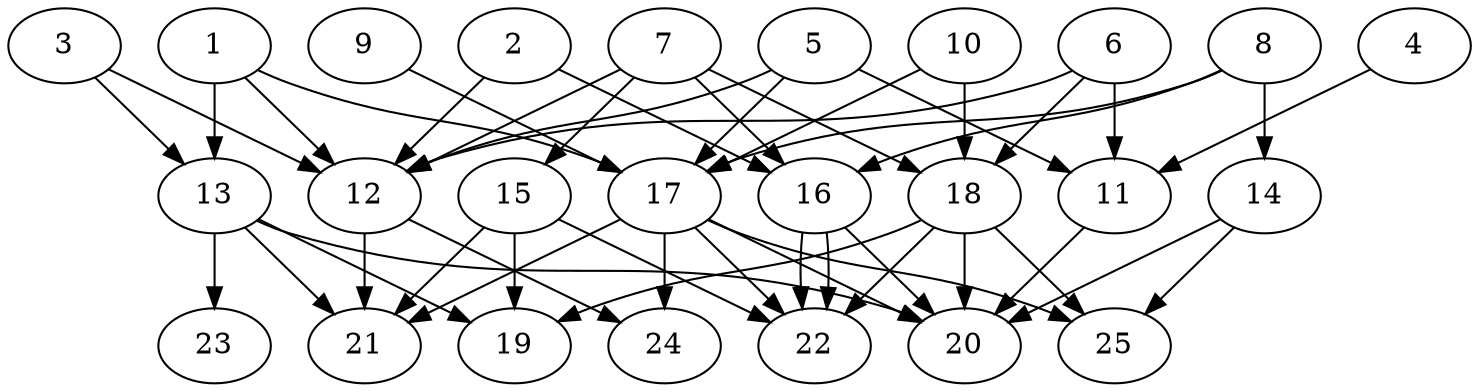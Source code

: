 // DAG automatically generated by daggen at Thu Oct  3 14:00:39 2019
// ./daggen --dot -n 25 --ccr 0.3 --fat 0.7 --regular 0.7 --density 0.7 --mindata 5242880 --maxdata 52428800 
digraph G {
  1 [size="33641813", alpha="0.06", expect_size="10092544"] 
  1 -> 12 [size ="10092544"]
  1 -> 13 [size ="10092544"]
  1 -> 17 [size ="10092544"]
  2 [size="29446827", alpha="0.18", expect_size="8834048"] 
  2 -> 12 [size ="8834048"]
  2 -> 16 [size ="8834048"]
  3 [size="30033920", alpha="0.16", expect_size="9010176"] 
  3 -> 12 [size ="9010176"]
  3 -> 13 [size ="9010176"]
  4 [size="171779413", alpha="0.19", expect_size="51533824"] 
  4 -> 11 [size ="51533824"]
  5 [size="158419627", alpha="0.03", expect_size="47525888"] 
  5 -> 11 [size ="47525888"]
  5 -> 12 [size ="47525888"]
  5 -> 17 [size ="47525888"]
  6 [size="171813547", alpha="0.00", expect_size="51544064"] 
  6 -> 11 [size ="51544064"]
  6 -> 12 [size ="51544064"]
  6 -> 18 [size ="51544064"]
  7 [size="139188907", alpha="0.13", expect_size="41756672"] 
  7 -> 12 [size ="41756672"]
  7 -> 15 [size ="41756672"]
  7 -> 16 [size ="41756672"]
  7 -> 18 [size ="41756672"]
  8 [size="46547627", alpha="0.16", expect_size="13964288"] 
  8 -> 14 [size ="13964288"]
  8 -> 16 [size ="13964288"]
  8 -> 17 [size ="13964288"]
  9 [size="115237547", alpha="0.06", expect_size="34571264"] 
  9 -> 17 [size ="34571264"]
  10 [size="66539520", alpha="0.13", expect_size="19961856"] 
  10 -> 17 [size ="19961856"]
  10 -> 18 [size ="19961856"]
  11 [size="104277333", alpha="0.17", expect_size="31283200"] 
  11 -> 20 [size ="31283200"]
  12 [size="154989227", alpha="0.08", expect_size="46496768"] 
  12 -> 21 [size ="46496768"]
  12 -> 24 [size ="46496768"]
  13 [size="137560747", alpha="0.13", expect_size="41268224"] 
  13 -> 19 [size ="41268224"]
  13 -> 20 [size ="41268224"]
  13 -> 21 [size ="41268224"]
  13 -> 23 [size ="41268224"]
  14 [size="108349440", alpha="0.19", expect_size="32504832"] 
  14 -> 20 [size ="32504832"]
  14 -> 25 [size ="32504832"]
  15 [size="100949333", alpha="0.13", expect_size="30284800"] 
  15 -> 19 [size ="30284800"]
  15 -> 21 [size ="30284800"]
  15 -> 22 [size ="30284800"]
  16 [size="122501120", alpha="0.15", expect_size="36750336"] 
  16 -> 20 [size ="36750336"]
  16 -> 22 [size ="36750336"]
  16 -> 22 [size ="36750336"]
  17 [size="124603733", alpha="0.19", expect_size="37381120"] 
  17 -> 20 [size ="37381120"]
  17 -> 21 [size ="37381120"]
  17 -> 22 [size ="37381120"]
  17 -> 24 [size ="37381120"]
  17 -> 25 [size ="37381120"]
  18 [size="70710613", alpha="0.11", expect_size="21213184"] 
  18 -> 19 [size ="21213184"]
  18 -> 20 [size ="21213184"]
  18 -> 22 [size ="21213184"]
  18 -> 25 [size ="21213184"]
  19 [size="41540267", alpha="0.04", expect_size="12462080"] 
  20 [size="85070507", alpha="0.12", expect_size="25521152"] 
  21 [size="28235093", alpha="0.03", expect_size="8470528"] 
  22 [size="163075413", alpha="0.15", expect_size="48922624"] 
  23 [size="66034347", alpha="0.09", expect_size="19810304"] 
  24 [size="168895147", alpha="0.03", expect_size="50668544"] 
  25 [size="161959253", alpha="0.14", expect_size="48587776"] 
}
